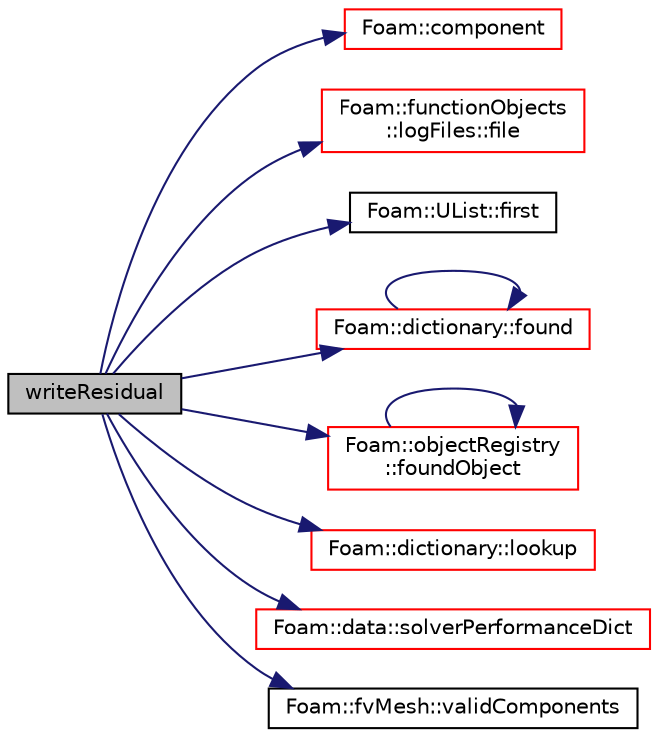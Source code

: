 digraph "writeResidual"
{
  bgcolor="transparent";
  edge [fontname="Helvetica",fontsize="10",labelfontname="Helvetica",labelfontsize="10"];
  node [fontname="Helvetica",fontsize="10",shape=record];
  rankdir="LR";
  Node86 [label="writeResidual",height=0.2,width=0.4,color="black", fillcolor="grey75", style="filled", fontcolor="black"];
  Node86 -> Node87 [color="midnightblue",fontsize="10",style="solid",fontname="Helvetica"];
  Node87 [label="Foam::component",height=0.2,width=0.4,color="red",URL="$a21851.html#a38788135ad21a6daaf3af2a761b33508"];
  Node86 -> Node89 [color="midnightblue",fontsize="10",style="solid",fontname="Helvetica"];
  Node89 [label="Foam::functionObjects\l::logFiles::file",height=0.2,width=0.4,color="red",URL="$a27229.html#aa14822a6edd4ec6d642d61132850f2b4",tooltip="Return access to the file (if only 1) "];
  Node86 -> Node137 [color="midnightblue",fontsize="10",style="solid",fontname="Helvetica"];
  Node137 [label="Foam::UList::first",height=0.2,width=0.4,color="black",URL="$a26837.html#a1c9828bc3de9502754d944c95a2ce0d9",tooltip="Return the first element of the list. "];
  Node86 -> Node138 [color="midnightblue",fontsize="10",style="solid",fontname="Helvetica"];
  Node138 [label="Foam::dictionary::found",height=0.2,width=0.4,color="red",URL="$a27129.html#adcd3d5d43253006ef145e56b43025d28",tooltip="Search dictionary for given keyword. "];
  Node138 -> Node138 [color="midnightblue",fontsize="10",style="solid",fontname="Helvetica"];
  Node86 -> Node140 [color="midnightblue",fontsize="10",style="solid",fontname="Helvetica"];
  Node140 [label="Foam::objectRegistry\l::foundObject",height=0.2,width=0.4,color="red",URL="$a27433.html#afb1fd730975d12fa5bcd4252fbf2b92c",tooltip="Is the named Type found? "];
  Node140 -> Node140 [color="midnightblue",fontsize="10",style="solid",fontname="Helvetica"];
  Node86 -> Node146 [color="midnightblue",fontsize="10",style="solid",fontname="Helvetica"];
  Node146 [label="Foam::dictionary::lookup",height=0.2,width=0.4,color="red",URL="$a27129.html#a6a0727fa523e48977e27348663def509",tooltip="Find and return an entry data stream. "];
  Node86 -> Node393 [color="midnightblue",fontsize="10",style="solid",fontname="Helvetica"];
  Node393 [label="Foam::data::solverPerformanceDict",height=0.2,width=0.4,color="red",URL="$a28257.html#a93f7397fd947f8a292deeb50e1751cc3",tooltip="Return the dictionary of solver performance data. "];
  Node86 -> Node286 [color="midnightblue",fontsize="10",style="solid",fontname="Helvetica"];
  Node286 [label="Foam::fvMesh::validComponents",height=0.2,width=0.4,color="black",URL="$a23593.html#a57340d8abdc60b771e7fa1becd196e0a",tooltip="Return a labelType of valid component indicators. "];
}
